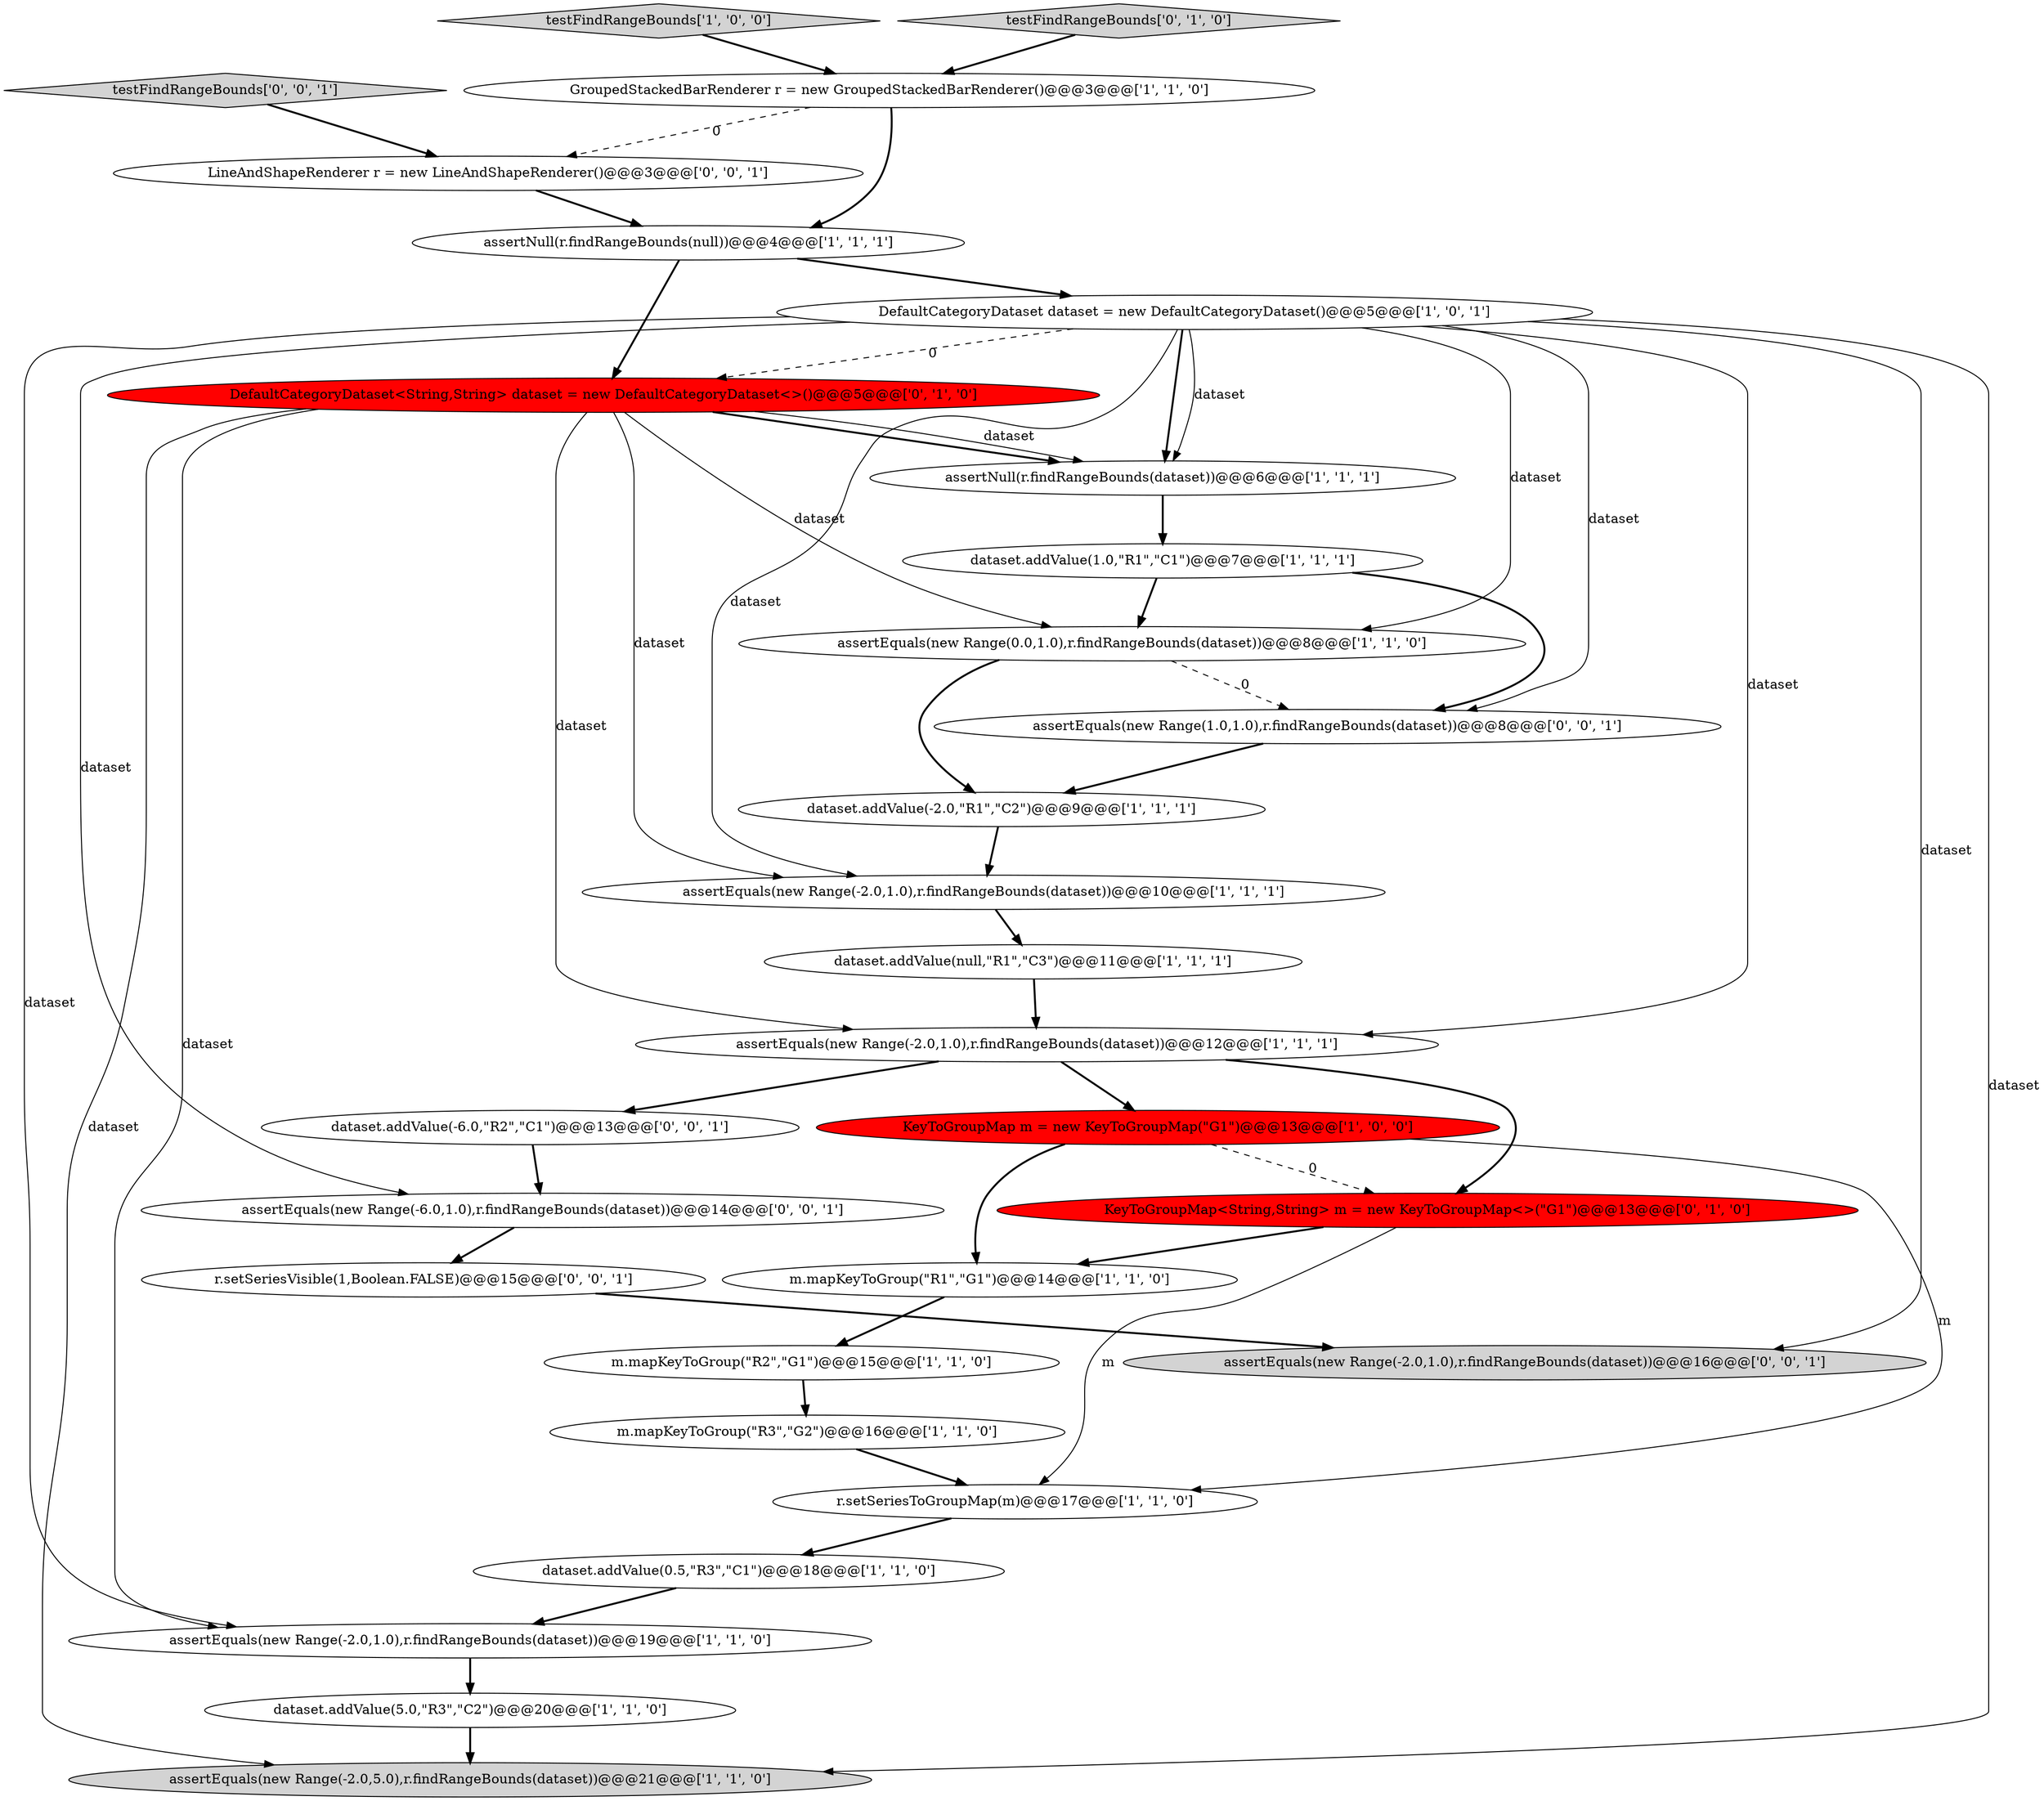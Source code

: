 digraph {
11 [style = filled, label = "dataset.addValue(0.5,\"R3\",\"C1\")@@@18@@@['1', '1', '0']", fillcolor = white, shape = ellipse image = "AAA0AAABBB1BBB"];
21 [style = filled, label = "KeyToGroupMap<String,String> m = new KeyToGroupMap<>(\"G1\")@@@13@@@['0', '1', '0']", fillcolor = red, shape = ellipse image = "AAA1AAABBB2BBB"];
25 [style = filled, label = "r.setSeriesVisible(1,Boolean.FALSE)@@@15@@@['0', '0', '1']", fillcolor = white, shape = ellipse image = "AAA0AAABBB3BBB"];
28 [style = filled, label = "assertEquals(new Range(-2.0,1.0),r.findRangeBounds(dataset))@@@16@@@['0', '0', '1']", fillcolor = lightgray, shape = ellipse image = "AAA0AAABBB3BBB"];
12 [style = filled, label = "dataset.addValue(5.0,\"R3\",\"C2\")@@@20@@@['1', '1', '0']", fillcolor = white, shape = ellipse image = "AAA0AAABBB1BBB"];
15 [style = filled, label = "assertNull(r.findRangeBounds(null))@@@4@@@['1', '1', '1']", fillcolor = white, shape = ellipse image = "AAA0AAABBB1BBB"];
7 [style = filled, label = "testFindRangeBounds['1', '0', '0']", fillcolor = lightgray, shape = diamond image = "AAA0AAABBB1BBB"];
20 [style = filled, label = "DefaultCategoryDataset<String,String> dataset = new DefaultCategoryDataset<>()@@@5@@@['0', '1', '0']", fillcolor = red, shape = ellipse image = "AAA1AAABBB2BBB"];
8 [style = filled, label = "dataset.addValue(-2.0,\"R1\",\"C2\")@@@9@@@['1', '1', '1']", fillcolor = white, shape = ellipse image = "AAA0AAABBB1BBB"];
17 [style = filled, label = "dataset.addValue(null,\"R1\",\"C3\")@@@11@@@['1', '1', '1']", fillcolor = white, shape = ellipse image = "AAA0AAABBB1BBB"];
24 [style = filled, label = "dataset.addValue(-6.0,\"R2\",\"C1\")@@@13@@@['0', '0', '1']", fillcolor = white, shape = ellipse image = "AAA0AAABBB3BBB"];
16 [style = filled, label = "m.mapKeyToGroup(\"R3\",\"G2\")@@@16@@@['1', '1', '0']", fillcolor = white, shape = ellipse image = "AAA0AAABBB1BBB"];
18 [style = filled, label = "m.mapKeyToGroup(\"R1\",\"G1\")@@@14@@@['1', '1', '0']", fillcolor = white, shape = ellipse image = "AAA0AAABBB1BBB"];
27 [style = filled, label = "assertEquals(new Range(-6.0,1.0),r.findRangeBounds(dataset))@@@14@@@['0', '0', '1']", fillcolor = white, shape = ellipse image = "AAA0AAABBB3BBB"];
19 [style = filled, label = "assertEquals(new Range(-2.0,1.0),r.findRangeBounds(dataset))@@@19@@@['1', '1', '0']", fillcolor = white, shape = ellipse image = "AAA0AAABBB1BBB"];
1 [style = filled, label = "assertEquals(new Range(0.0,1.0),r.findRangeBounds(dataset))@@@8@@@['1', '1', '0']", fillcolor = white, shape = ellipse image = "AAA0AAABBB1BBB"];
0 [style = filled, label = "GroupedStackedBarRenderer r = new GroupedStackedBarRenderer()@@@3@@@['1', '1', '0']", fillcolor = white, shape = ellipse image = "AAA0AAABBB1BBB"];
9 [style = filled, label = "assertEquals(new Range(-2.0,1.0),r.findRangeBounds(dataset))@@@12@@@['1', '1', '1']", fillcolor = white, shape = ellipse image = "AAA0AAABBB1BBB"];
14 [style = filled, label = "assertEquals(new Range(-2.0,1.0),r.findRangeBounds(dataset))@@@10@@@['1', '1', '1']", fillcolor = white, shape = ellipse image = "AAA0AAABBB1BBB"];
22 [style = filled, label = "testFindRangeBounds['0', '1', '0']", fillcolor = lightgray, shape = diamond image = "AAA0AAABBB2BBB"];
2 [style = filled, label = "assertEquals(new Range(-2.0,5.0),r.findRangeBounds(dataset))@@@21@@@['1', '1', '0']", fillcolor = lightgray, shape = ellipse image = "AAA0AAABBB1BBB"];
13 [style = filled, label = "KeyToGroupMap m = new KeyToGroupMap(\"G1\")@@@13@@@['1', '0', '0']", fillcolor = red, shape = ellipse image = "AAA1AAABBB1BBB"];
3 [style = filled, label = "assertNull(r.findRangeBounds(dataset))@@@6@@@['1', '1', '1']", fillcolor = white, shape = ellipse image = "AAA0AAABBB1BBB"];
26 [style = filled, label = "LineAndShapeRenderer r = new LineAndShapeRenderer()@@@3@@@['0', '0', '1']", fillcolor = white, shape = ellipse image = "AAA0AAABBB3BBB"];
5 [style = filled, label = "r.setSeriesToGroupMap(m)@@@17@@@['1', '1', '0']", fillcolor = white, shape = ellipse image = "AAA0AAABBB1BBB"];
23 [style = filled, label = "assertEquals(new Range(1.0,1.0),r.findRangeBounds(dataset))@@@8@@@['0', '0', '1']", fillcolor = white, shape = ellipse image = "AAA0AAABBB3BBB"];
4 [style = filled, label = "dataset.addValue(1.0,\"R1\",\"C1\")@@@7@@@['1', '1', '1']", fillcolor = white, shape = ellipse image = "AAA0AAABBB1BBB"];
29 [style = filled, label = "testFindRangeBounds['0', '0', '1']", fillcolor = lightgray, shape = diamond image = "AAA0AAABBB3BBB"];
10 [style = filled, label = "m.mapKeyToGroup(\"R2\",\"G1\")@@@15@@@['1', '1', '0']", fillcolor = white, shape = ellipse image = "AAA0AAABBB1BBB"];
6 [style = filled, label = "DefaultCategoryDataset dataset = new DefaultCategoryDataset()@@@5@@@['1', '0', '1']", fillcolor = white, shape = ellipse image = "AAA0AAABBB1BBB"];
6->28 [style = solid, label="dataset"];
13->5 [style = solid, label="m"];
6->3 [style = bold, label=""];
25->28 [style = bold, label=""];
6->9 [style = solid, label="dataset"];
1->8 [style = bold, label=""];
21->5 [style = solid, label="m"];
19->12 [style = bold, label=""];
6->20 [style = dashed, label="0"];
20->19 [style = solid, label="dataset"];
17->9 [style = bold, label=""];
8->14 [style = bold, label=""];
14->17 [style = bold, label=""];
15->6 [style = bold, label=""];
7->0 [style = bold, label=""];
20->3 [style = bold, label=""];
6->3 [style = solid, label="dataset"];
0->26 [style = dashed, label="0"];
20->9 [style = solid, label="dataset"];
11->19 [style = bold, label=""];
23->8 [style = bold, label=""];
20->1 [style = solid, label="dataset"];
20->2 [style = solid, label="dataset"];
3->4 [style = bold, label=""];
6->27 [style = solid, label="dataset"];
0->15 [style = bold, label=""];
21->18 [style = bold, label=""];
20->3 [style = solid, label="dataset"];
29->26 [style = bold, label=""];
6->19 [style = solid, label="dataset"];
12->2 [style = bold, label=""];
13->21 [style = dashed, label="0"];
22->0 [style = bold, label=""];
18->10 [style = bold, label=""];
10->16 [style = bold, label=""];
6->14 [style = solid, label="dataset"];
15->20 [style = bold, label=""];
26->15 [style = bold, label=""];
9->21 [style = bold, label=""];
16->5 [style = bold, label=""];
4->1 [style = bold, label=""];
5->11 [style = bold, label=""];
6->23 [style = solid, label="dataset"];
6->1 [style = solid, label="dataset"];
6->2 [style = solid, label="dataset"];
20->14 [style = solid, label="dataset"];
1->23 [style = dashed, label="0"];
24->27 [style = bold, label=""];
9->24 [style = bold, label=""];
27->25 [style = bold, label=""];
4->23 [style = bold, label=""];
13->18 [style = bold, label=""];
9->13 [style = bold, label=""];
}
